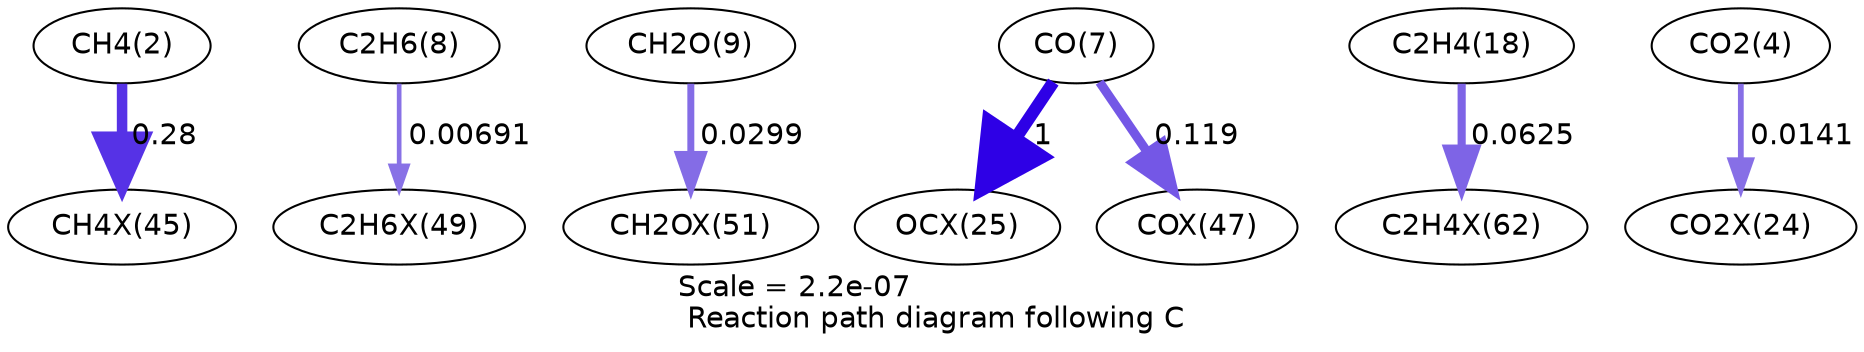 digraph reaction_paths {
center=1;
s4 -> s56[fontname="Helvetica", penwidth=5.04, arrowsize=2.52, color="0.7, 0.78, 0.9"
, label=" 0.28"];
s10 -> s60[fontname="Helvetica", penwidth=2.24, arrowsize=1.12, color="0.7, 0.507, 0.9"
, label=" 0.00691"];
s11 -> s61[fontname="Helvetica", penwidth=3.35, arrowsize=1.67, color="0.7, 0.53, 0.9"
, label=" 0.0299"];
s9 -> s52[fontname="Helvetica", penwidth=6, arrowsize=3, color="0.7, 1.5, 0.9"
, label=" 1"];
s9 -> s58[fontname="Helvetica", penwidth=4.39, arrowsize=2.2, color="0.7, 0.619, 0.9"
, label=" 0.119"];
s20 -> s68[fontname="Helvetica", penwidth=3.91, arrowsize=1.95, color="0.7, 0.562, 0.9"
, label=" 0.0625"];
s6 -> s51[fontname="Helvetica", penwidth=2.78, arrowsize=1.39, color="0.7, 0.514, 0.9"
, label=" 0.0141"];
s4 [ fontname="Helvetica", label="CH4(2)"];
s6 [ fontname="Helvetica", label="CO2(4)"];
s9 [ fontname="Helvetica", label="CO(7)"];
s10 [ fontname="Helvetica", label="C2H6(8)"];
s11 [ fontname="Helvetica", label="CH2O(9)"];
s20 [ fontname="Helvetica", label="C2H4(18)"];
s51 [ fontname="Helvetica", label="CO2X(24)"];
s52 [ fontname="Helvetica", label="OCX(25)"];
s56 [ fontname="Helvetica", label="CH4X(45)"];
s58 [ fontname="Helvetica", label="COX(47)"];
s60 [ fontname="Helvetica", label="C2H6X(49)"];
s61 [ fontname="Helvetica", label="CH2OX(51)"];
s68 [ fontname="Helvetica", label="C2H4X(62)"];
 label = "Scale = 2.2e-07\l Reaction path diagram following C";
 fontname = "Helvetica";
}
